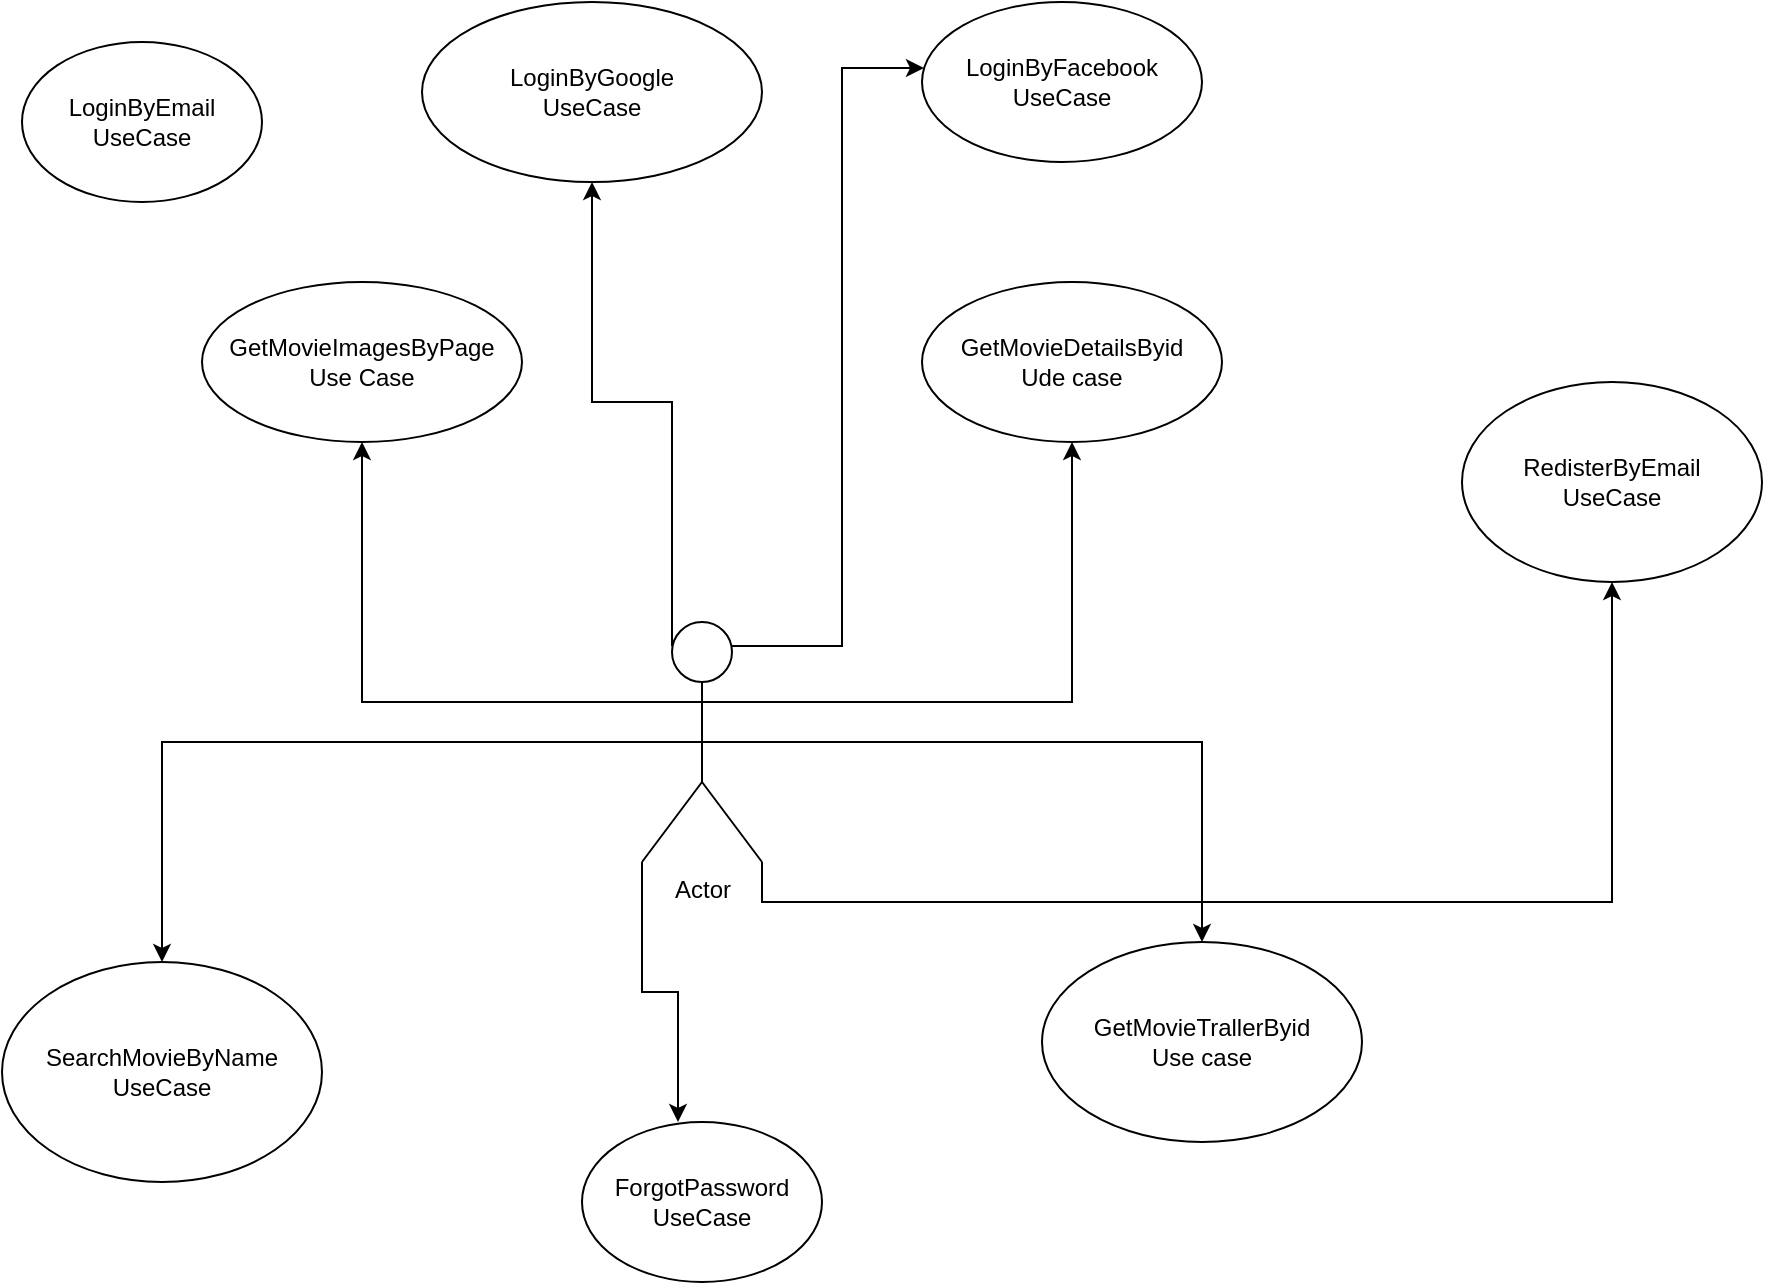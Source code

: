 <mxfile version="13.9.9" type="device"><diagram id="L_PilY2GPLesGEgQ169R" name="Страница 1"><mxGraphModel dx="1086" dy="806" grid="1" gridSize="10" guides="1" tooltips="1" connect="1" arrows="1" fold="1" page="1" pageScale="1" pageWidth="1200" pageHeight="1920" math="0" shadow="0"><root><mxCell id="0"/><mxCell id="1" parent="0"/><mxCell id="edwdRzRlGWJtP0V8XFCz-3" style="edgeStyle=orthogonalEdgeStyle;rounded=0;orthogonalLoop=1;jettySize=auto;html=1;exitX=0;exitY=0.333;exitDx=0;exitDy=0;exitPerimeter=0;entryX=0.5;entryY=1;entryDx=0;entryDy=0;" edge="1" parent="1" source="edwdRzRlGWJtP0V8XFCz-1" target="edwdRzRlGWJtP0V8XFCz-2"><mxGeometry relative="1" as="geometry"/></mxCell><mxCell id="edwdRzRlGWJtP0V8XFCz-5" style="edgeStyle=orthogonalEdgeStyle;rounded=0;orthogonalLoop=1;jettySize=auto;html=1;exitX=1;exitY=0.333;exitDx=0;exitDy=0;exitPerimeter=0;entryX=0.5;entryY=1;entryDx=0;entryDy=0;" edge="1" parent="1" source="edwdRzRlGWJtP0V8XFCz-1" target="edwdRzRlGWJtP0V8XFCz-4"><mxGeometry relative="1" as="geometry"/></mxCell><mxCell id="edwdRzRlGWJtP0V8XFCz-7" style="edgeStyle=orthogonalEdgeStyle;rounded=0;orthogonalLoop=1;jettySize=auto;html=1;exitX=0.5;exitY=0.5;exitDx=0;exitDy=0;exitPerimeter=0;entryX=0.5;entryY=0;entryDx=0;entryDy=0;" edge="1" parent="1" source="edwdRzRlGWJtP0V8XFCz-1" target="edwdRzRlGWJtP0V8XFCz-6"><mxGeometry relative="1" as="geometry"/></mxCell><mxCell id="edwdRzRlGWJtP0V8XFCz-11" style="edgeStyle=orthogonalEdgeStyle;rounded=0;orthogonalLoop=1;jettySize=auto;html=1;exitX=0.5;exitY=0.5;exitDx=0;exitDy=0;exitPerimeter=0;entryX=0.5;entryY=0;entryDx=0;entryDy=0;" edge="1" parent="1" source="edwdRzRlGWJtP0V8XFCz-1" target="edwdRzRlGWJtP0V8XFCz-8"><mxGeometry relative="1" as="geometry"/></mxCell><mxCell id="edwdRzRlGWJtP0V8XFCz-15" style="edgeStyle=orthogonalEdgeStyle;rounded=0;orthogonalLoop=1;jettySize=auto;html=1;exitX=0.25;exitY=0.1;exitDx=0;exitDy=0;exitPerimeter=0;" edge="1" parent="1" source="edwdRzRlGWJtP0V8XFCz-1" target="edwdRzRlGWJtP0V8XFCz-13"><mxGeometry relative="1" as="geometry"/></mxCell><mxCell id="edwdRzRlGWJtP0V8XFCz-16" style="edgeStyle=orthogonalEdgeStyle;rounded=0;orthogonalLoop=1;jettySize=auto;html=1;exitX=0.75;exitY=0.1;exitDx=0;exitDy=0;exitPerimeter=0;entryX=0.007;entryY=0.413;entryDx=0;entryDy=0;entryPerimeter=0;" edge="1" parent="1" source="edwdRzRlGWJtP0V8XFCz-1" target="edwdRzRlGWJtP0V8XFCz-14"><mxGeometry relative="1" as="geometry"/></mxCell><mxCell id="edwdRzRlGWJtP0V8XFCz-18" style="edgeStyle=orthogonalEdgeStyle;rounded=0;orthogonalLoop=1;jettySize=auto;html=1;exitX=0;exitY=1;exitDx=0;exitDy=0;exitPerimeter=0;entryX=0.4;entryY=0;entryDx=0;entryDy=0;entryPerimeter=0;" edge="1" parent="1" source="edwdRzRlGWJtP0V8XFCz-1" target="edwdRzRlGWJtP0V8XFCz-17"><mxGeometry relative="1" as="geometry"/></mxCell><mxCell id="edwdRzRlGWJtP0V8XFCz-24" style="edgeStyle=orthogonalEdgeStyle;rounded=0;orthogonalLoop=1;jettySize=auto;html=1;exitX=1;exitY=1;exitDx=0;exitDy=0;exitPerimeter=0;entryX=0.5;entryY=1;entryDx=0;entryDy=0;" edge="1" parent="1" source="edwdRzRlGWJtP0V8XFCz-1" target="edwdRzRlGWJtP0V8XFCz-19"><mxGeometry relative="1" as="geometry"/></mxCell><mxCell id="edwdRzRlGWJtP0V8XFCz-1" value="Actor" style="shape=umlActor;verticalLabelPosition=bottom;verticalAlign=top;html=1;outlineConnect=0;" vertex="1" parent="1"><mxGeometry x="470" y="330" width="60" height="120" as="geometry"/></mxCell><mxCell id="edwdRzRlGWJtP0V8XFCz-2" value="GetMovieImagesByPage&lt;br&gt;Use Case" style="ellipse;whiteSpace=wrap;html=1;" vertex="1" parent="1"><mxGeometry x="250" y="160" width="160" height="80" as="geometry"/></mxCell><mxCell id="edwdRzRlGWJtP0V8XFCz-4" value="GetMovieDetailsByid&lt;br&gt;Ude case" style="ellipse;whiteSpace=wrap;html=1;" vertex="1" parent="1"><mxGeometry x="610" y="160" width="150" height="80" as="geometry"/></mxCell><mxCell id="edwdRzRlGWJtP0V8XFCz-6" value="GetMovieTrallerByid&lt;br&gt;Use case" style="ellipse;whiteSpace=wrap;html=1;" vertex="1" parent="1"><mxGeometry x="670" y="490" width="160" height="100" as="geometry"/></mxCell><mxCell id="edwdRzRlGWJtP0V8XFCz-8" value="SearchMovieByName&lt;br&gt;UseCase" style="ellipse;whiteSpace=wrap;html=1;" vertex="1" parent="1"><mxGeometry x="150" y="500" width="160" height="110" as="geometry"/></mxCell><mxCell id="edwdRzRlGWJtP0V8XFCz-12" value="LoginByEmail&lt;br&gt;UseCase" style="ellipse;whiteSpace=wrap;html=1;" vertex="1" parent="1"><mxGeometry x="160" y="40" width="120" height="80" as="geometry"/></mxCell><mxCell id="edwdRzRlGWJtP0V8XFCz-13" value="LoginByGoogle&lt;br&gt;UseCase" style="ellipse;whiteSpace=wrap;html=1;" vertex="1" parent="1"><mxGeometry x="360" y="20" width="170" height="90" as="geometry"/></mxCell><mxCell id="edwdRzRlGWJtP0V8XFCz-14" value="LoginByFacebook&lt;br&gt;UseCase" style="ellipse;whiteSpace=wrap;html=1;" vertex="1" parent="1"><mxGeometry x="610" y="20" width="140" height="80" as="geometry"/></mxCell><mxCell id="edwdRzRlGWJtP0V8XFCz-17" value="ForgotPassword&lt;br&gt;UseCase" style="ellipse;whiteSpace=wrap;html=1;" vertex="1" parent="1"><mxGeometry x="440" y="580" width="120" height="80" as="geometry"/></mxCell><mxCell id="edwdRzRlGWJtP0V8XFCz-19" value="RedisterByEmail&lt;br&gt;UseCase" style="ellipse;whiteSpace=wrap;html=1;" vertex="1" parent="1"><mxGeometry x="880" y="210" width="150" height="100" as="geometry"/></mxCell></root></mxGraphModel></diagram></mxfile>